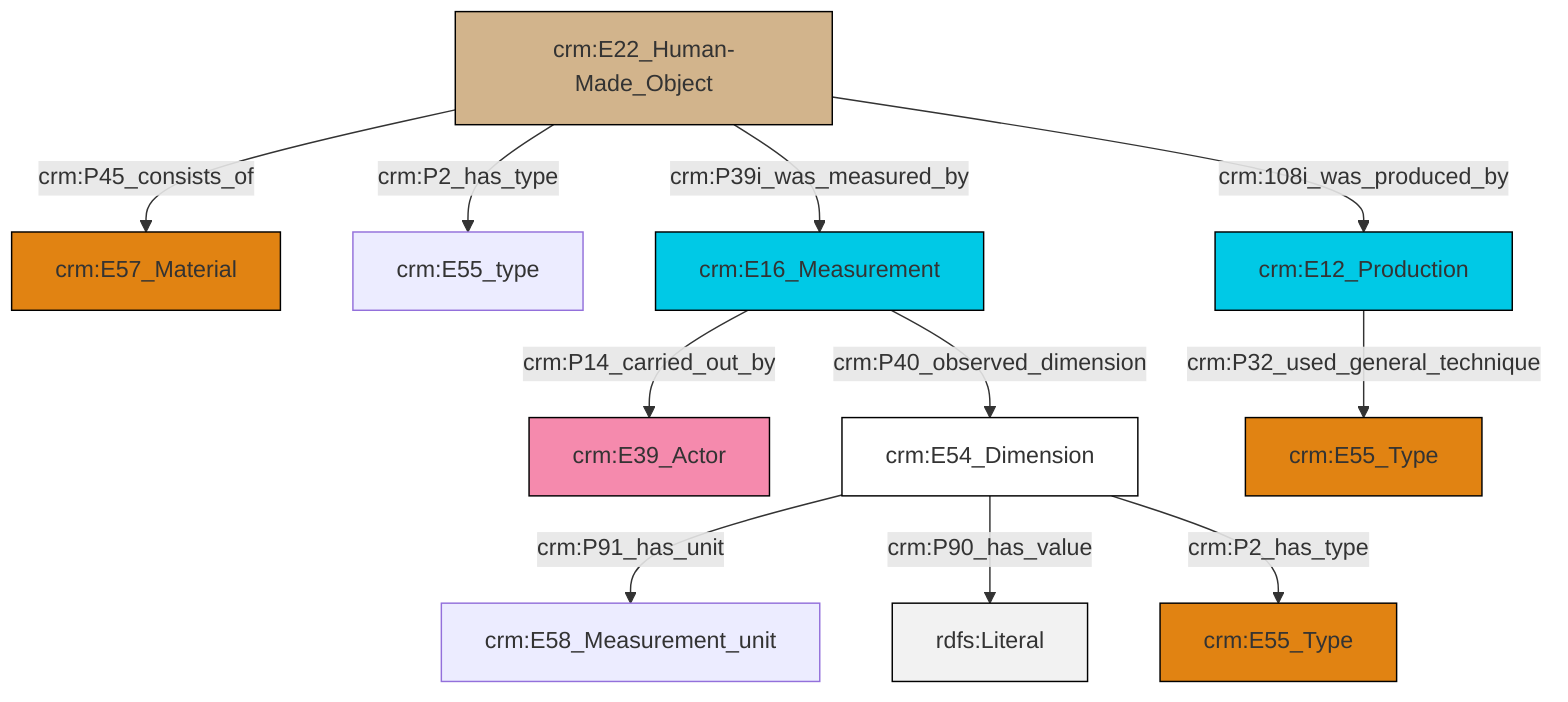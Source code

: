 graph TD
classDef Literal fill:#f2f2f2,stroke:#000000;
classDef CRM_Entity fill:#FFFFFF,stroke:#000000;
classDef Temporal_Entity fill:#00C9E6, stroke:#000000;
classDef Type fill:#E18312, stroke:#000000;
classDef Time-Span fill:#2C9C91, stroke:#000000;
classDef Appellation fill:#FFEB7F, stroke:#000000;
classDef Place fill:#008836, stroke:#000000;
classDef Persistent_Item fill:#B266B2, stroke:#000000;
classDef Conceptual_Object fill:#FFD700, stroke:#000000;
classDef Physical_Thing fill:#D2B48C, stroke:#000000;
classDef Actor fill:#f58aad, stroke:#000000;
classDef PC_Classes fill:#4ce600, stroke:#000000;
classDef Multi fill:#cccccc,stroke:#000000;

2["crm:E22_Human-Made_Object"]:::Physical_Thing -->|crm:P2_has_type| 3["crm:E55_type"]:::Default
2["crm:E22_Human-Made_Object"]:::Physical_Thing -->|crm:108i_was_produced_by| 4["crm:E12_Production"]:::Temporal_Entity
8["crm:E54_Dimension"]:::CRM_Entity -->|crm:P91_has_unit| 9["crm:E58_Measurement_unit"]:::Default
4["crm:E12_Production"]:::Temporal_Entity -->|crm:P32_used_general_technique| 10["crm:E55_Type"]:::Type
11["crm:E16_Measurement"]:::Temporal_Entity -->|crm:P14_carried_out_by| 5["crm:E39_Actor"]:::Actor
8["crm:E54_Dimension"]:::CRM_Entity -->|crm:P90_has_value| 12[rdfs:Literal]:::Literal
2["crm:E22_Human-Made_Object"]:::Physical_Thing -->|crm:P45_consists_of| 0["crm:E57_Material"]:::Type
2["crm:E22_Human-Made_Object"]:::Physical_Thing -->|crm:P39i_was_measured_by| 11["crm:E16_Measurement"]:::Temporal_Entity
8["crm:E54_Dimension"]:::CRM_Entity -->|crm:P2_has_type| 15["crm:E55_Type"]:::Type
11["crm:E16_Measurement"]:::Temporal_Entity -->|crm:P40_observed_dimension| 8["crm:E54_Dimension"]:::CRM_Entity